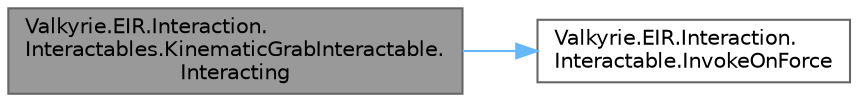 digraph "Valkyrie.EIR.Interaction.Interactables.KinematicGrabInteractable.Interacting"
{
 // LATEX_PDF_SIZE
  bgcolor="transparent";
  edge [fontname=Helvetica,fontsize=10,labelfontname=Helvetica,labelfontsize=10];
  node [fontname=Helvetica,fontsize=10,shape=box,height=0.2,width=0.4];
  rankdir="LR";
  Node1 [id="Node000001",label="Valkyrie.EIR.Interaction.\lInteractables.KinematicGrabInteractable.\lInteracting",height=0.2,width=0.4,color="gray40", fillcolor="grey60", style="filled", fontcolor="black",tooltip="Runs each frame, locked to the Update loop."];
  Node1 -> Node2 [id="edge1_Node000001_Node000002",color="steelblue1",style="solid",tooltip=" "];
  Node2 [id="Node000002",label="Valkyrie.EIR.Interaction.\lInteractable.InvokeOnForce",height=0.2,width=0.4,color="grey40", fillcolor="white", style="filled",URL="$d2/dc4/class_valkyrie_1_1_e_i_r_1_1_interaction_1_1_interactable.html#a41bab9bd1f1c0e3a1a16b06de4e38002",tooltip="Invokes force on the input body part. HapticManager will generate a HapticPresetRunner with the given..."];
}
